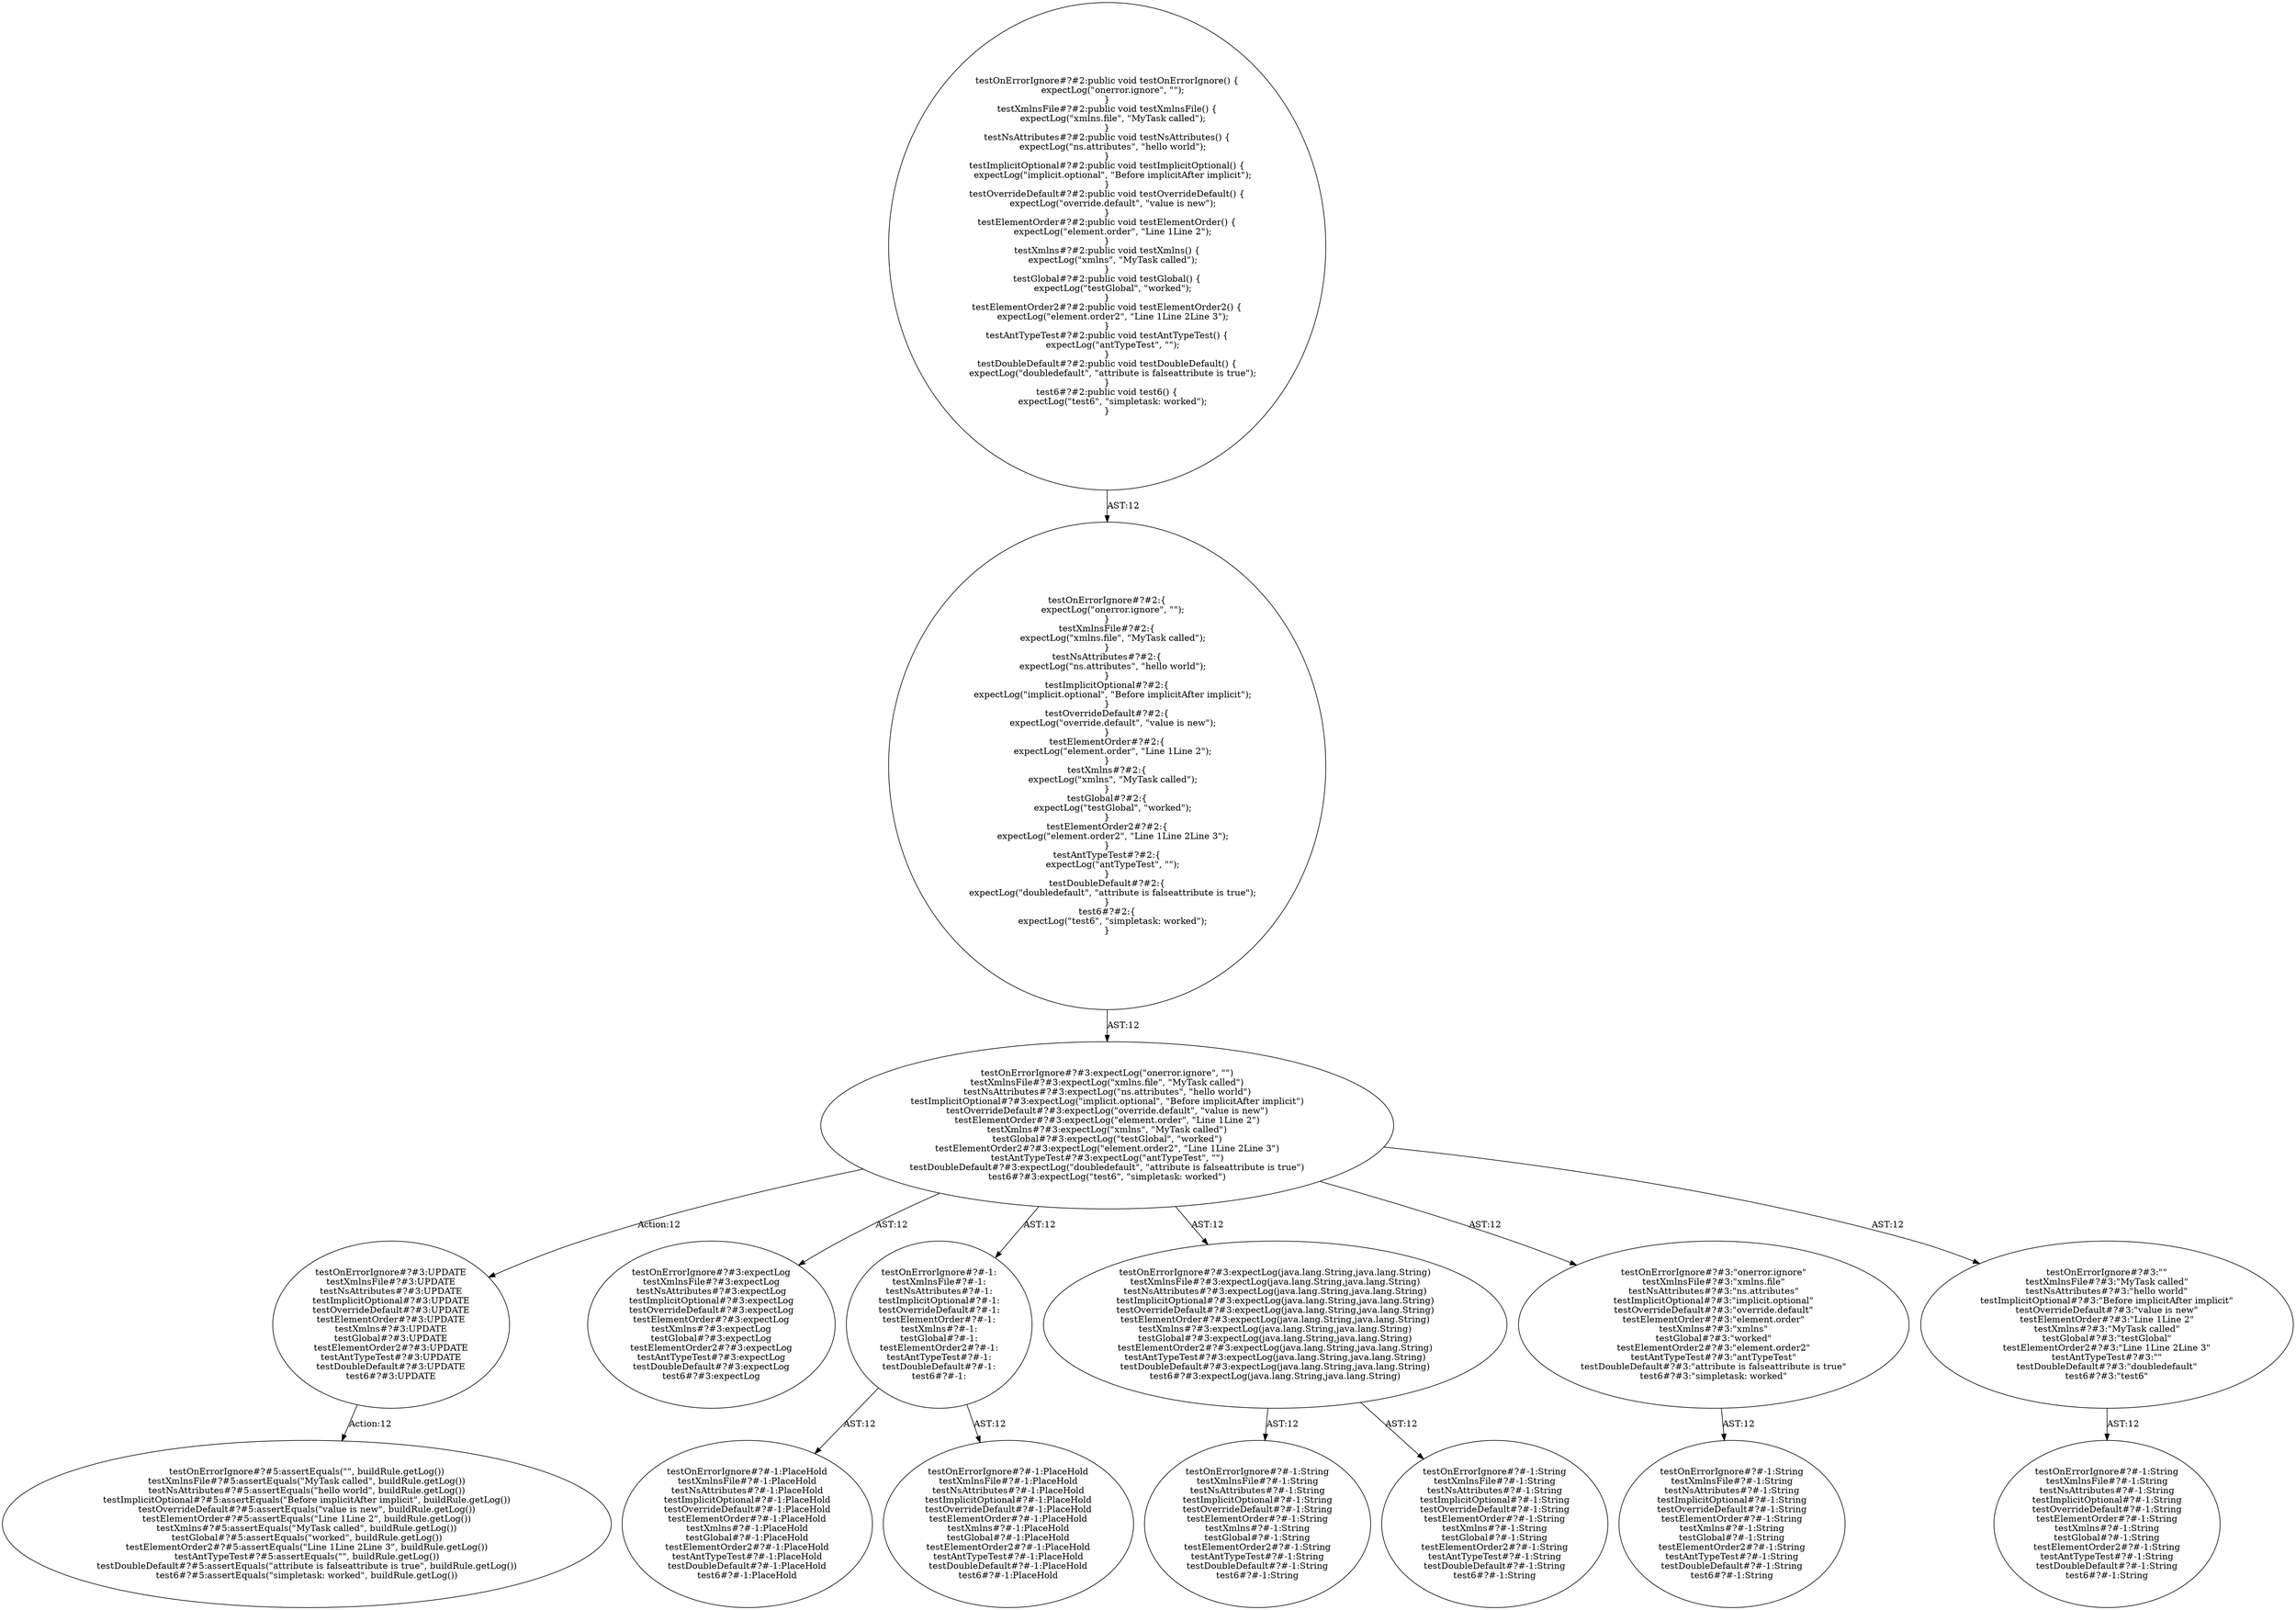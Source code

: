 digraph "Pattern" {
0 [label="testOnErrorIgnore#?#3:UPDATE
testXmlnsFile#?#3:UPDATE
testNsAttributes#?#3:UPDATE
testImplicitOptional#?#3:UPDATE
testOverrideDefault#?#3:UPDATE
testElementOrder#?#3:UPDATE
testXmlns#?#3:UPDATE
testGlobal#?#3:UPDATE
testElementOrder2#?#3:UPDATE
testAntTypeTest#?#3:UPDATE
testDoubleDefault#?#3:UPDATE
test6#?#3:UPDATE" shape=ellipse]
1 [label="testOnErrorIgnore#?#3:expectLog(\"onerror.ignore\", \"\")
testXmlnsFile#?#3:expectLog(\"xmlns.file\", \"MyTask called\")
testNsAttributes#?#3:expectLog(\"ns.attributes\", \"hello world\")
testImplicitOptional#?#3:expectLog(\"implicit.optional\", \"Before implicitAfter implicit\")
testOverrideDefault#?#3:expectLog(\"override.default\", \"value is new\")
testElementOrder#?#3:expectLog(\"element.order\", \"Line 1Line 2\")
testXmlns#?#3:expectLog(\"xmlns\", \"MyTask called\")
testGlobal#?#3:expectLog(\"testGlobal\", \"worked\")
testElementOrder2#?#3:expectLog(\"element.order2\", \"Line 1Line 2Line 3\")
testAntTypeTest#?#3:expectLog(\"antTypeTest\", \"\")
testDoubleDefault#?#3:expectLog(\"doubledefault\", \"attribute is falseattribute is true\")
test6#?#3:expectLog(\"test6\", \"simpletask: worked\")" shape=ellipse]
2 [label="testOnErrorIgnore#?#2:\{
    expectLog(\"onerror.ignore\", \"\");
\}
testXmlnsFile#?#2:\{
    expectLog(\"xmlns.file\", \"MyTask called\");
\}
testNsAttributes#?#2:\{
    expectLog(\"ns.attributes\", \"hello world\");
\}
testImplicitOptional#?#2:\{
    expectLog(\"implicit.optional\", \"Before implicitAfter implicit\");
\}
testOverrideDefault#?#2:\{
    expectLog(\"override.default\", \"value is new\");
\}
testElementOrder#?#2:\{
    expectLog(\"element.order\", \"Line 1Line 2\");
\}
testXmlns#?#2:\{
    expectLog(\"xmlns\", \"MyTask called\");
\}
testGlobal#?#2:\{
    expectLog(\"testGlobal\", \"worked\");
\}
testElementOrder2#?#2:\{
    expectLog(\"element.order2\", \"Line 1Line 2Line 3\");
\}
testAntTypeTest#?#2:\{
    expectLog(\"antTypeTest\", \"\");
\}
testDoubleDefault#?#2:\{
    expectLog(\"doubledefault\", \"attribute is falseattribute is true\");
\}
test6#?#2:\{
    expectLog(\"test6\", \"simpletask: worked\");
\}" shape=ellipse]
3 [label="testOnErrorIgnore#?#2:public void testOnErrorIgnore() \{
    expectLog(\"onerror.ignore\", \"\");
\}
testXmlnsFile#?#2:public void testXmlnsFile() \{
    expectLog(\"xmlns.file\", \"MyTask called\");
\}
testNsAttributes#?#2:public void testNsAttributes() \{
    expectLog(\"ns.attributes\", \"hello world\");
\}
testImplicitOptional#?#2:public void testImplicitOptional() \{
    expectLog(\"implicit.optional\", \"Before implicitAfter implicit\");
\}
testOverrideDefault#?#2:public void testOverrideDefault() \{
    expectLog(\"override.default\", \"value is new\");
\}
testElementOrder#?#2:public void testElementOrder() \{
    expectLog(\"element.order\", \"Line 1Line 2\");
\}
testXmlns#?#2:public void testXmlns() \{
    expectLog(\"xmlns\", \"MyTask called\");
\}
testGlobal#?#2:public void testGlobal() \{
    expectLog(\"testGlobal\", \"worked\");
\}
testElementOrder2#?#2:public void testElementOrder2() \{
    expectLog(\"element.order2\", \"Line 1Line 2Line 3\");
\}
testAntTypeTest#?#2:public void testAntTypeTest() \{
    expectLog(\"antTypeTest\", \"\");
\}
testDoubleDefault#?#2:public void testDoubleDefault() \{
    expectLog(\"doubledefault\", \"attribute is falseattribute is true\");
\}
test6#?#2:public void test6() \{
    expectLog(\"test6\", \"simpletask: worked\");
\}" shape=ellipse]
4 [label="testOnErrorIgnore#?#3:expectLog
testXmlnsFile#?#3:expectLog
testNsAttributes#?#3:expectLog
testImplicitOptional#?#3:expectLog
testOverrideDefault#?#3:expectLog
testElementOrder#?#3:expectLog
testXmlns#?#3:expectLog
testGlobal#?#3:expectLog
testElementOrder2#?#3:expectLog
testAntTypeTest#?#3:expectLog
testDoubleDefault#?#3:expectLog
test6#?#3:expectLog" shape=ellipse]
5 [label="testOnErrorIgnore#?#-1:
testXmlnsFile#?#-1:
testNsAttributes#?#-1:
testImplicitOptional#?#-1:
testOverrideDefault#?#-1:
testElementOrder#?#-1:
testXmlns#?#-1:
testGlobal#?#-1:
testElementOrder2#?#-1:
testAntTypeTest#?#-1:
testDoubleDefault#?#-1:
test6#?#-1:" shape=ellipse]
6 [label="testOnErrorIgnore#?#-1:PlaceHold
testXmlnsFile#?#-1:PlaceHold
testNsAttributes#?#-1:PlaceHold
testImplicitOptional#?#-1:PlaceHold
testOverrideDefault#?#-1:PlaceHold
testElementOrder#?#-1:PlaceHold
testXmlns#?#-1:PlaceHold
testGlobal#?#-1:PlaceHold
testElementOrder2#?#-1:PlaceHold
testAntTypeTest#?#-1:PlaceHold
testDoubleDefault#?#-1:PlaceHold
test6#?#-1:PlaceHold" shape=ellipse]
7 [label="testOnErrorIgnore#?#-1:PlaceHold
testXmlnsFile#?#-1:PlaceHold
testNsAttributes#?#-1:PlaceHold
testImplicitOptional#?#-1:PlaceHold
testOverrideDefault#?#-1:PlaceHold
testElementOrder#?#-1:PlaceHold
testXmlns#?#-1:PlaceHold
testGlobal#?#-1:PlaceHold
testElementOrder2#?#-1:PlaceHold
testAntTypeTest#?#-1:PlaceHold
testDoubleDefault#?#-1:PlaceHold
test6#?#-1:PlaceHold" shape=ellipse]
8 [label="testOnErrorIgnore#?#3:expectLog(java.lang.String,java.lang.String)
testXmlnsFile#?#3:expectLog(java.lang.String,java.lang.String)
testNsAttributes#?#3:expectLog(java.lang.String,java.lang.String)
testImplicitOptional#?#3:expectLog(java.lang.String,java.lang.String)
testOverrideDefault#?#3:expectLog(java.lang.String,java.lang.String)
testElementOrder#?#3:expectLog(java.lang.String,java.lang.String)
testXmlns#?#3:expectLog(java.lang.String,java.lang.String)
testGlobal#?#3:expectLog(java.lang.String,java.lang.String)
testElementOrder2#?#3:expectLog(java.lang.String,java.lang.String)
testAntTypeTest#?#3:expectLog(java.lang.String,java.lang.String)
testDoubleDefault#?#3:expectLog(java.lang.String,java.lang.String)
test6#?#3:expectLog(java.lang.String,java.lang.String)" shape=ellipse]
9 [label="testOnErrorIgnore#?#-1:String
testXmlnsFile#?#-1:String
testNsAttributes#?#-1:String
testImplicitOptional#?#-1:String
testOverrideDefault#?#-1:String
testElementOrder#?#-1:String
testXmlns#?#-1:String
testGlobal#?#-1:String
testElementOrder2#?#-1:String
testAntTypeTest#?#-1:String
testDoubleDefault#?#-1:String
test6#?#-1:String" shape=ellipse]
10 [label="testOnErrorIgnore#?#-1:String
testXmlnsFile#?#-1:String
testNsAttributes#?#-1:String
testImplicitOptional#?#-1:String
testOverrideDefault#?#-1:String
testElementOrder#?#-1:String
testXmlns#?#-1:String
testGlobal#?#-1:String
testElementOrder2#?#-1:String
testAntTypeTest#?#-1:String
testDoubleDefault#?#-1:String
test6#?#-1:String" shape=ellipse]
11 [label="testOnErrorIgnore#?#3:\"onerror.ignore\"
testXmlnsFile#?#3:\"xmlns.file\"
testNsAttributes#?#3:\"ns.attributes\"
testImplicitOptional#?#3:\"implicit.optional\"
testOverrideDefault#?#3:\"override.default\"
testElementOrder#?#3:\"element.order\"
testXmlns#?#3:\"xmlns\"
testGlobal#?#3:\"worked\"
testElementOrder2#?#3:\"element.order2\"
testAntTypeTest#?#3:\"antTypeTest\"
testDoubleDefault#?#3:\"attribute is falseattribute is true\"
test6#?#3:\"simpletask: worked\"" shape=ellipse]
12 [label="testOnErrorIgnore#?#-1:String
testXmlnsFile#?#-1:String
testNsAttributes#?#-1:String
testImplicitOptional#?#-1:String
testOverrideDefault#?#-1:String
testElementOrder#?#-1:String
testXmlns#?#-1:String
testGlobal#?#-1:String
testElementOrder2#?#-1:String
testAntTypeTest#?#-1:String
testDoubleDefault#?#-1:String
test6#?#-1:String" shape=ellipse]
13 [label="testOnErrorIgnore#?#3:\"\"
testXmlnsFile#?#3:\"MyTask called\"
testNsAttributes#?#3:\"hello world\"
testImplicitOptional#?#3:\"Before implicitAfter implicit\"
testOverrideDefault#?#3:\"value is new\"
testElementOrder#?#3:\"Line 1Line 2\"
testXmlns#?#3:\"MyTask called\"
testGlobal#?#3:\"testGlobal\"
testElementOrder2#?#3:\"Line 1Line 2Line 3\"
testAntTypeTest#?#3:\"\"
testDoubleDefault#?#3:\"doubledefault\"
test6#?#3:\"test6\"" shape=ellipse]
14 [label="testOnErrorIgnore#?#-1:String
testXmlnsFile#?#-1:String
testNsAttributes#?#-1:String
testImplicitOptional#?#-1:String
testOverrideDefault#?#-1:String
testElementOrder#?#-1:String
testXmlns#?#-1:String
testGlobal#?#-1:String
testElementOrder2#?#-1:String
testAntTypeTest#?#-1:String
testDoubleDefault#?#-1:String
test6#?#-1:String" shape=ellipse]
15 [label="testOnErrorIgnore#?#5:assertEquals(\"\", buildRule.getLog())
testXmlnsFile#?#5:assertEquals(\"MyTask called\", buildRule.getLog())
testNsAttributes#?#5:assertEquals(\"hello world\", buildRule.getLog())
testImplicitOptional#?#5:assertEquals(\"Before implicitAfter implicit\", buildRule.getLog())
testOverrideDefault#?#5:assertEquals(\"value is new\", buildRule.getLog())
testElementOrder#?#5:assertEquals(\"Line 1Line 2\", buildRule.getLog())
testXmlns#?#5:assertEquals(\"MyTask called\", buildRule.getLog())
testGlobal#?#5:assertEquals(\"worked\", buildRule.getLog())
testElementOrder2#?#5:assertEquals(\"Line 1Line 2Line 3\", buildRule.getLog())
testAntTypeTest#?#5:assertEquals(\"\", buildRule.getLog())
testDoubleDefault#?#5:assertEquals(\"attribute is falseattribute is true\", buildRule.getLog())
test6#?#5:assertEquals(\"simpletask: worked\", buildRule.getLog())" shape=ellipse]
0 -> 15 [label="Action:12"];
1 -> 0 [label="Action:12"];
1 -> 4 [label="AST:12"];
1 -> 5 [label="AST:12"];
1 -> 8 [label="AST:12"];
1 -> 11 [label="AST:12"];
1 -> 13 [label="AST:12"];
2 -> 1 [label="AST:12"];
3 -> 2 [label="AST:12"];
5 -> 6 [label="AST:12"];
5 -> 7 [label="AST:12"];
8 -> 9 [label="AST:12"];
8 -> 10 [label="AST:12"];
11 -> 12 [label="AST:12"];
13 -> 14 [label="AST:12"];
}